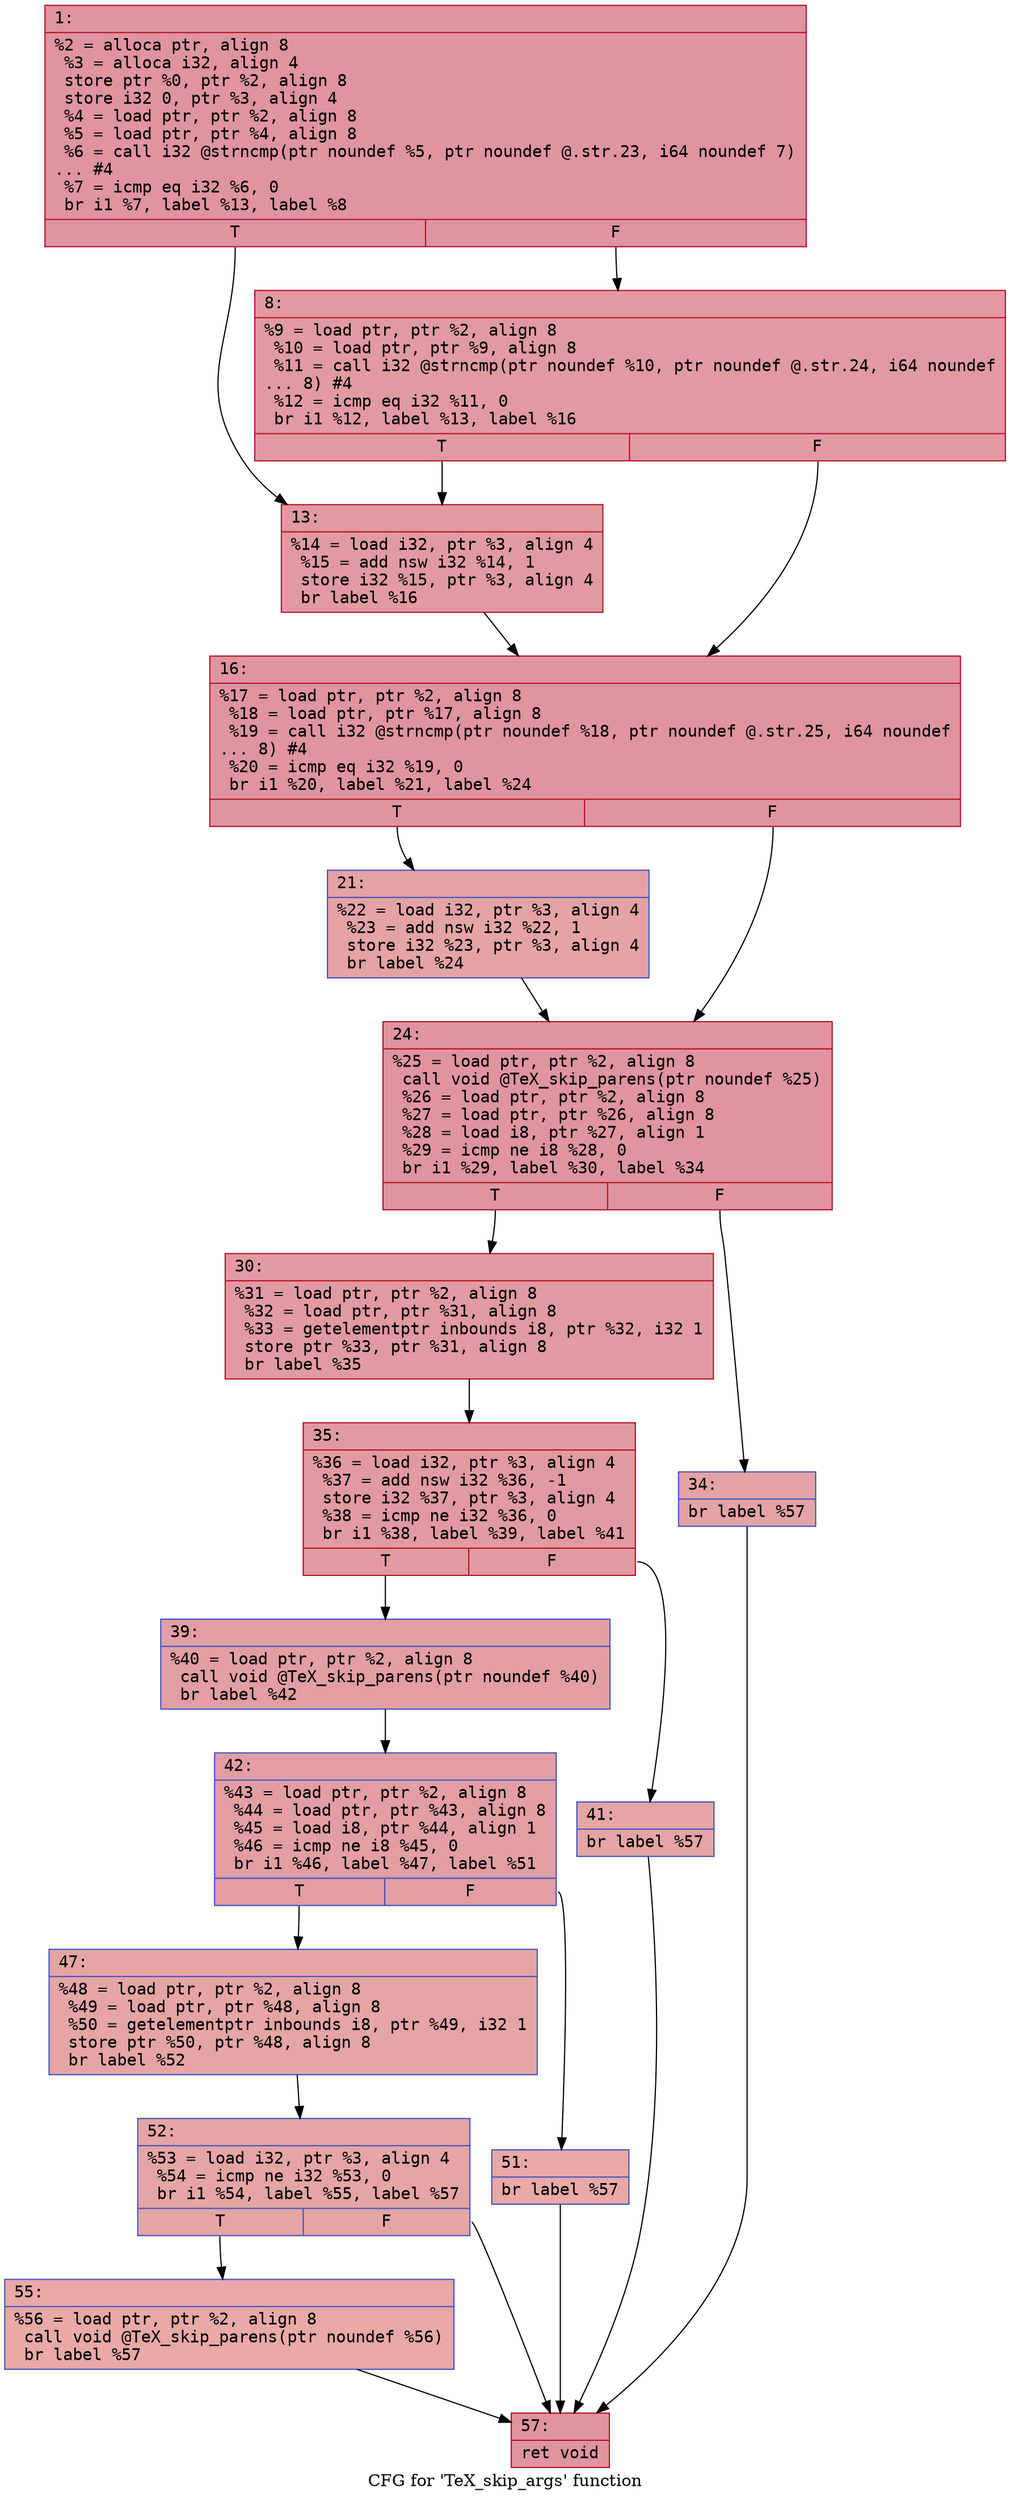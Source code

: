 digraph "CFG for 'TeX_skip_args' function" {
	label="CFG for 'TeX_skip_args' function";

	Node0x6000019854f0 [shape=record,color="#b70d28ff", style=filled, fillcolor="#b70d2870" fontname="Courier",label="{1:\l|  %2 = alloca ptr, align 8\l  %3 = alloca i32, align 4\l  store ptr %0, ptr %2, align 8\l  store i32 0, ptr %3, align 4\l  %4 = load ptr, ptr %2, align 8\l  %5 = load ptr, ptr %4, align 8\l  %6 = call i32 @strncmp(ptr noundef %5, ptr noundef @.str.23, i64 noundef 7)\l... #4\l  %7 = icmp eq i32 %6, 0\l  br i1 %7, label %13, label %8\l|{<s0>T|<s1>F}}"];
	Node0x6000019854f0:s0 -> Node0x6000019855e0[tooltip="1 -> 13\nProbability 37.50%" ];
	Node0x6000019854f0:s1 -> Node0x600001985590[tooltip="1 -> 8\nProbability 62.50%" ];
	Node0x600001985590 [shape=record,color="#b70d28ff", style=filled, fillcolor="#bb1b2c70" fontname="Courier",label="{8:\l|  %9 = load ptr, ptr %2, align 8\l  %10 = load ptr, ptr %9, align 8\l  %11 = call i32 @strncmp(ptr noundef %10, ptr noundef @.str.24, i64 noundef\l... 8) #4\l  %12 = icmp eq i32 %11, 0\l  br i1 %12, label %13, label %16\l|{<s0>T|<s1>F}}"];
	Node0x600001985590:s0 -> Node0x6000019855e0[tooltip="8 -> 13\nProbability 37.50%" ];
	Node0x600001985590:s1 -> Node0x600001985630[tooltip="8 -> 16\nProbability 62.50%" ];
	Node0x6000019855e0 [shape=record,color="#b70d28ff", style=filled, fillcolor="#bb1b2c70" fontname="Courier",label="{13:\l|  %14 = load i32, ptr %3, align 4\l  %15 = add nsw i32 %14, 1\l  store i32 %15, ptr %3, align 4\l  br label %16\l}"];
	Node0x6000019855e0 -> Node0x600001985630[tooltip="13 -> 16\nProbability 100.00%" ];
	Node0x600001985630 [shape=record,color="#b70d28ff", style=filled, fillcolor="#b70d2870" fontname="Courier",label="{16:\l|  %17 = load ptr, ptr %2, align 8\l  %18 = load ptr, ptr %17, align 8\l  %19 = call i32 @strncmp(ptr noundef %18, ptr noundef @.str.25, i64 noundef\l... 8) #4\l  %20 = icmp eq i32 %19, 0\l  br i1 %20, label %21, label %24\l|{<s0>T|<s1>F}}"];
	Node0x600001985630:s0 -> Node0x600001985680[tooltip="16 -> 21\nProbability 37.50%" ];
	Node0x600001985630:s1 -> Node0x6000019856d0[tooltip="16 -> 24\nProbability 62.50%" ];
	Node0x600001985680 [shape=record,color="#3d50c3ff", style=filled, fillcolor="#c32e3170" fontname="Courier",label="{21:\l|  %22 = load i32, ptr %3, align 4\l  %23 = add nsw i32 %22, 1\l  store i32 %23, ptr %3, align 4\l  br label %24\l}"];
	Node0x600001985680 -> Node0x6000019856d0[tooltip="21 -> 24\nProbability 100.00%" ];
	Node0x6000019856d0 [shape=record,color="#b70d28ff", style=filled, fillcolor="#b70d2870" fontname="Courier",label="{24:\l|  %25 = load ptr, ptr %2, align 8\l  call void @TeX_skip_parens(ptr noundef %25)\l  %26 = load ptr, ptr %2, align 8\l  %27 = load ptr, ptr %26, align 8\l  %28 = load i8, ptr %27, align 1\l  %29 = icmp ne i8 %28, 0\l  br i1 %29, label %30, label %34\l|{<s0>T|<s1>F}}"];
	Node0x6000019856d0:s0 -> Node0x600001985720[tooltip="24 -> 30\nProbability 62.50%" ];
	Node0x6000019856d0:s1 -> Node0x600001985770[tooltip="24 -> 34\nProbability 37.50%" ];
	Node0x600001985720 [shape=record,color="#b70d28ff", style=filled, fillcolor="#bb1b2c70" fontname="Courier",label="{30:\l|  %31 = load ptr, ptr %2, align 8\l  %32 = load ptr, ptr %31, align 8\l  %33 = getelementptr inbounds i8, ptr %32, i32 1\l  store ptr %33, ptr %31, align 8\l  br label %35\l}"];
	Node0x600001985720 -> Node0x6000019857c0[tooltip="30 -> 35\nProbability 100.00%" ];
	Node0x600001985770 [shape=record,color="#3d50c3ff", style=filled, fillcolor="#c32e3170" fontname="Courier",label="{34:\l|  br label %57\l}"];
	Node0x600001985770 -> Node0x600001985a40[tooltip="34 -> 57\nProbability 100.00%" ];
	Node0x6000019857c0 [shape=record,color="#b70d28ff", style=filled, fillcolor="#bb1b2c70" fontname="Courier",label="{35:\l|  %36 = load i32, ptr %3, align 4\l  %37 = add nsw i32 %36, -1\l  store i32 %37, ptr %3, align 4\l  %38 = icmp ne i32 %36, 0\l  br i1 %38, label %39, label %41\l|{<s0>T|<s1>F}}"];
	Node0x6000019857c0:s0 -> Node0x600001985810[tooltip="35 -> 39\nProbability 62.50%" ];
	Node0x6000019857c0:s1 -> Node0x600001985860[tooltip="35 -> 41\nProbability 37.50%" ];
	Node0x600001985810 [shape=record,color="#3d50c3ff", style=filled, fillcolor="#be242e70" fontname="Courier",label="{39:\l|  %40 = load ptr, ptr %2, align 8\l  call void @TeX_skip_parens(ptr noundef %40)\l  br label %42\l}"];
	Node0x600001985810 -> Node0x6000019858b0[tooltip="39 -> 42\nProbability 100.00%" ];
	Node0x600001985860 [shape=record,color="#3d50c3ff", style=filled, fillcolor="#c5333470" fontname="Courier",label="{41:\l|  br label %57\l}"];
	Node0x600001985860 -> Node0x600001985a40[tooltip="41 -> 57\nProbability 100.00%" ];
	Node0x6000019858b0 [shape=record,color="#3d50c3ff", style=filled, fillcolor="#be242e70" fontname="Courier",label="{42:\l|  %43 = load ptr, ptr %2, align 8\l  %44 = load ptr, ptr %43, align 8\l  %45 = load i8, ptr %44, align 1\l  %46 = icmp ne i8 %45, 0\l  br i1 %46, label %47, label %51\l|{<s0>T|<s1>F}}"];
	Node0x6000019858b0:s0 -> Node0x600001985900[tooltip="42 -> 47\nProbability 62.50%" ];
	Node0x6000019858b0:s1 -> Node0x600001985950[tooltip="42 -> 51\nProbability 37.50%" ];
	Node0x600001985900 [shape=record,color="#3d50c3ff", style=filled, fillcolor="#c5333470" fontname="Courier",label="{47:\l|  %48 = load ptr, ptr %2, align 8\l  %49 = load ptr, ptr %48, align 8\l  %50 = getelementptr inbounds i8, ptr %49, i32 1\l  store ptr %50, ptr %48, align 8\l  br label %52\l}"];
	Node0x600001985900 -> Node0x6000019859a0[tooltip="47 -> 52\nProbability 100.00%" ];
	Node0x600001985950 [shape=record,color="#3d50c3ff", style=filled, fillcolor="#ca3b3770" fontname="Courier",label="{51:\l|  br label %57\l}"];
	Node0x600001985950 -> Node0x600001985a40[tooltip="51 -> 57\nProbability 100.00%" ];
	Node0x6000019859a0 [shape=record,color="#3d50c3ff", style=filled, fillcolor="#c5333470" fontname="Courier",label="{52:\l|  %53 = load i32, ptr %3, align 4\l  %54 = icmp ne i32 %53, 0\l  br i1 %54, label %55, label %57\l|{<s0>T|<s1>F}}"];
	Node0x6000019859a0:s0 -> Node0x6000019859f0[tooltip="52 -> 55\nProbability 62.50%" ];
	Node0x6000019859a0:s1 -> Node0x600001985a40[tooltip="52 -> 57\nProbability 37.50%" ];
	Node0x6000019859f0 [shape=record,color="#3d50c3ff", style=filled, fillcolor="#ca3b3770" fontname="Courier",label="{55:\l|  %56 = load ptr, ptr %2, align 8\l  call void @TeX_skip_parens(ptr noundef %56)\l  br label %57\l}"];
	Node0x6000019859f0 -> Node0x600001985a40[tooltip="55 -> 57\nProbability 100.00%" ];
	Node0x600001985a40 [shape=record,color="#b70d28ff", style=filled, fillcolor="#b70d2870" fontname="Courier",label="{57:\l|  ret void\l}"];
}
